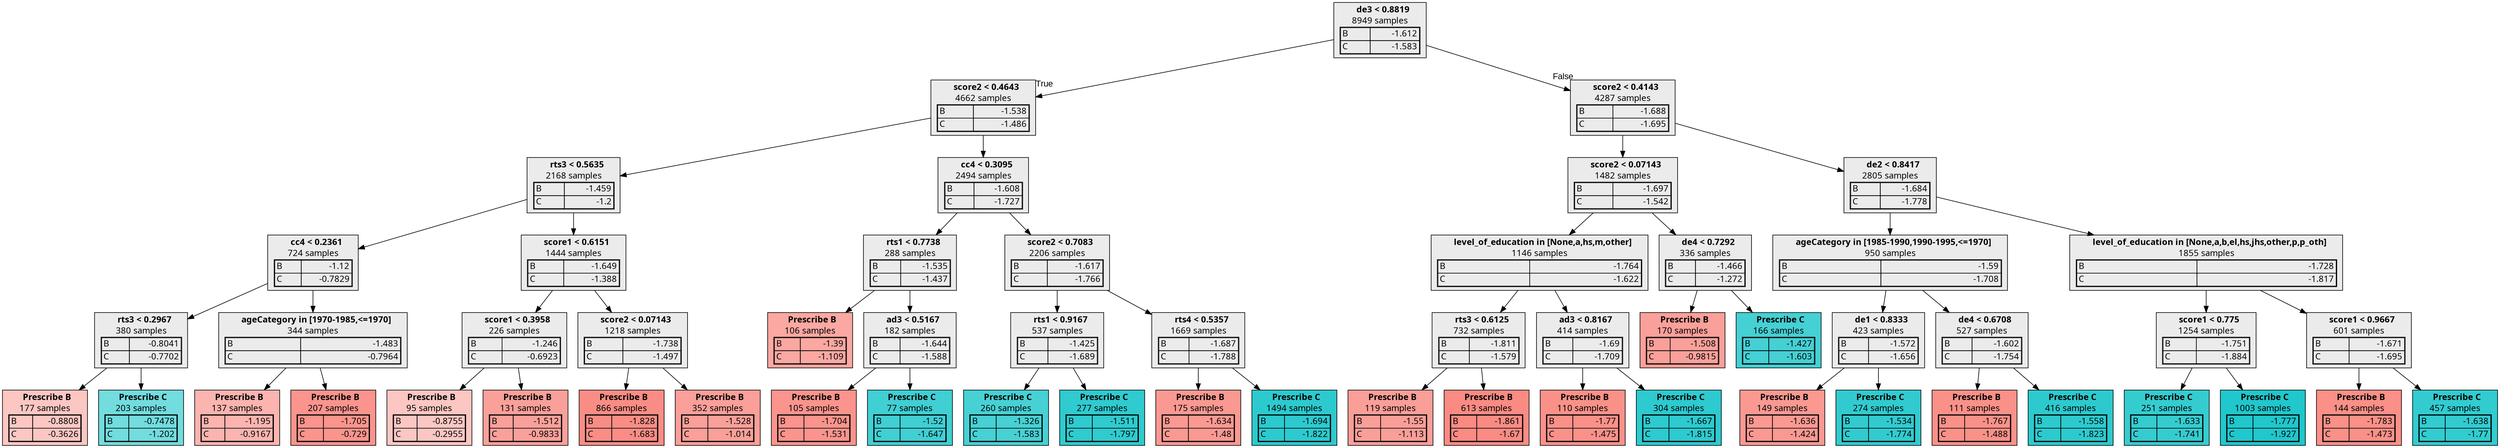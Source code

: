 digraph {
    1 [label=<  <TABLE BORDER="0" CELLPADDING="0">
      <TR>
    <TD>
      <B> de3 &lt; 0.8819</B>
    </TD>
  </TR>

    <TR>
      <TD>8949 samples</TD>
    </TR>
    <TR>
  <TD>
    <TABLE CELLSPACING="0">
      
        <TR class="highlighted">
    <TD ALIGN="LEFT">B</TD>
    <TD ALIGN="RIGHT">-1.612</TD>
  </TR>
  <TR >
    <TD ALIGN="LEFT">C</TD>
    <TD ALIGN="RIGHT">-1.583</TD>
  </TR>

    </TABLE>
  </TD>
</TR>

  </TABLE>
>,fillcolor="#EBEBEB",shape=box,fontname="bold arial",style="filled"];
    1 -> 2 [labeldistance=2.5, labelangle=45, headlabel="True",fontname="arial"];
    1 -> 31 [labeldistance=2.5, labelangle=-45, headlabel="False",fontname="arial"];
    2 [label=<  <TABLE BORDER="0" CELLPADDING="0">
      <TR>
    <TD>
      <B> score2 &lt; 0.4643</B>
    </TD>
  </TR>

    <TR>
      <TD>4662 samples</TD>
    </TR>
    <TR>
  <TD>
    <TABLE CELLSPACING="0">
      
        <TR class="highlighted">
    <TD ALIGN="LEFT">B</TD>
    <TD ALIGN="RIGHT">-1.538</TD>
  </TR>
  <TR >
    <TD ALIGN="LEFT">C</TD>
    <TD ALIGN="RIGHT">-1.486</TD>
  </TR>

    </TABLE>
  </TD>
</TR>

  </TABLE>
>,fillcolor="#EBEBEB",shape=box,fontname="bold arial",style="filled"];
    2 -> 3;
    2 -> 18;
    3 [label=<  <TABLE BORDER="0" CELLPADDING="0">
      <TR>
    <TD>
      <B> rts3 &lt; 0.5635</B>
    </TD>
  </TR>

    <TR>
      <TD>2168 samples</TD>
    </TR>
    <TR>
  <TD>
    <TABLE CELLSPACING="0">
      
        <TR class="highlighted">
    <TD ALIGN="LEFT">B</TD>
    <TD ALIGN="RIGHT">-1.459</TD>
  </TR>
  <TR >
    <TD ALIGN="LEFT">C</TD>
    <TD ALIGN="RIGHT">-1.2</TD>
  </TR>

    </TABLE>
  </TD>
</TR>

  </TABLE>
>,fillcolor="#EBEBEB",shape=box,fontname="bold arial",style="filled"];
    3 -> 4;
    3 -> 11;
    4 [label=<  <TABLE BORDER="0" CELLPADDING="0">
      <TR>
    <TD>
      <B> cc4 &lt; 0.2361</B>
    </TD>
  </TR>

    <TR>
      <TD>724 samples</TD>
    </TR>
    <TR>
  <TD>
    <TABLE CELLSPACING="0">
      
        <TR class="highlighted">
    <TD ALIGN="LEFT">B</TD>
    <TD ALIGN="RIGHT">-1.12</TD>
  </TR>
  <TR >
    <TD ALIGN="LEFT">C</TD>
    <TD ALIGN="RIGHT">-0.7829</TD>
  </TR>

    </TABLE>
  </TD>
</TR>

  </TABLE>
>,fillcolor="#EBEBEB",shape=box,fontname="bold arial",style="filled"];
    4 -> 5;
    4 -> 8;
    5 [label=<  <TABLE BORDER="0" CELLPADDING="0">
      <TR>
    <TD>
      <B> rts3 &lt; 0.2967</B>
    </TD>
  </TR>

    <TR>
      <TD>380 samples</TD>
    </TR>
    <TR>
  <TD>
    <TABLE CELLSPACING="0">
      
        <TR class="highlighted">
    <TD ALIGN="LEFT">B</TD>
    <TD ALIGN="RIGHT">-0.8041</TD>
  </TR>
  <TR >
    <TD ALIGN="LEFT">C</TD>
    <TD ALIGN="RIGHT">-0.7702</TD>
  </TR>

    </TABLE>
  </TD>
</TR>

  </TABLE>
>,fillcolor="#EBEBEB",shape=box,fontname="bold arial",style="filled"];
    5 -> 6;
    5 -> 7;
    6 [label=<  <TABLE BORDER="0" CELLPADDING="0">
      <TR>
    <TD>
      <B>Prescribe B</B>
    </TD>
  </TR>

    <TR>
      <TD>177 samples</TD>
    </TR>
    <TR>
  <TD>
    <TABLE CELLSPACING="0">
      
        <TR class="highlighted">
    <TD ALIGN="LEFT">B</TD>
    <TD ALIGN="RIGHT">-0.8808</TD>
  </TR>
  <TR >
    <TD ALIGN="LEFT">C</TD>
    <TD ALIGN="RIGHT">-0.3626</TD>
  </TR>

    </TABLE>
  </TD>
</TR>

  </TABLE>
>,fillcolor="#F8766D68",shape=box,fontname="bold arial",style="filled",color=black];
    7 [label=<  <TABLE BORDER="0" CELLPADDING="0">
      <TR>
    <TD>
      <B>Prescribe C</B>
    </TD>
  </TR>

    <TR>
      <TD>203 samples</TD>
    </TR>
    <TR>
  <TD>
    <TABLE CELLSPACING="0">
      
        <TR >
    <TD ALIGN="LEFT">B</TD>
    <TD ALIGN="RIGHT">-0.7478</TD>
  </TR>
  <TR class="highlighted">
    <TD ALIGN="LEFT">C</TD>
    <TD ALIGN="RIGHT">-1.202</TD>
  </TR>

    </TABLE>
  </TD>
</TR>

  </TABLE>
>,fillcolor="#00BFC48d",shape=box,fontname="bold arial",style="filled",color=black];
    8 [label=<  <TABLE BORDER="0" CELLPADDING="0">
      <TR>
    <TD>
      <B> ageCategory in [1970-1985,&lt;=1970]</B>
    </TD>
  </TR>

    <TR>
      <TD>344 samples</TD>
    </TR>
    <TR>
  <TD>
    <TABLE CELLSPACING="0">
      
        <TR class="highlighted">
    <TD ALIGN="LEFT">B</TD>
    <TD ALIGN="RIGHT">-1.483</TD>
  </TR>
  <TR >
    <TD ALIGN="LEFT">C</TD>
    <TD ALIGN="RIGHT">-0.7964</TD>
  </TR>

    </TABLE>
  </TD>
</TR>

  </TABLE>
>,fillcolor="#EBEBEB",shape=box,fontname="bold arial",style="filled"];
    8 -> 9;
    8 -> 10;
    9 [label=<  <TABLE BORDER="0" CELLPADDING="0">
      <TR>
    <TD>
      <B>Prescribe B</B>
    </TD>
  </TR>

    <TR>
      <TD>137 samples</TD>
    </TR>
    <TR>
  <TD>
    <TABLE CELLSPACING="0">
      
        <TR class="highlighted">
    <TD ALIGN="LEFT">B</TD>
    <TD ALIGN="RIGHT">-1.195</TD>
  </TR>
  <TR >
    <TD ALIGN="LEFT">C</TD>
    <TD ALIGN="RIGHT">-0.9167</TD>
  </TR>

    </TABLE>
  </TD>
</TR>

  </TABLE>
>,fillcolor="#F8766D8c",shape=box,fontname="bold arial",style="filled",color=black];
    10 [label=<  <TABLE BORDER="0" CELLPADDING="0">
      <TR>
    <TD>
      <B>Prescribe B</B>
    </TD>
  </TR>

    <TR>
      <TD>207 samples</TD>
    </TR>
    <TR>
  <TD>
    <TABLE CELLSPACING="0">
      
        <TR class="highlighted">
    <TD ALIGN="LEFT">B</TD>
    <TD ALIGN="RIGHT">-1.705</TD>
  </TR>
  <TR >
    <TD ALIGN="LEFT">C</TD>
    <TD ALIGN="RIGHT">-0.729</TD>
  </TR>

    </TABLE>
  </TD>
</TR>

  </TABLE>
>,fillcolor="#F8766Dc6",shape=box,fontname="bold arial",style="filled",color=black];
    11 [label=<  <TABLE BORDER="0" CELLPADDING="0">
      <TR>
    <TD>
      <B> score1 &lt; 0.6151</B>
    </TD>
  </TR>

    <TR>
      <TD>1444 samples</TD>
    </TR>
    <TR>
  <TD>
    <TABLE CELLSPACING="0">
      
        <TR class="highlighted">
    <TD ALIGN="LEFT">B</TD>
    <TD ALIGN="RIGHT">-1.649</TD>
  </TR>
  <TR >
    <TD ALIGN="LEFT">C</TD>
    <TD ALIGN="RIGHT">-1.388</TD>
  </TR>

    </TABLE>
  </TD>
</TR>

  </TABLE>
>,fillcolor="#EBEBEB",shape=box,fontname="bold arial",style="filled"];
    11 -> 12;
    11 -> 15;
    12 [label=<  <TABLE BORDER="0" CELLPADDING="0">
      <TR>
    <TD>
      <B> score1 &lt; 0.3958</B>
    </TD>
  </TR>

    <TR>
      <TD>226 samples</TD>
    </TR>
    <TR>
  <TD>
    <TABLE CELLSPACING="0">
      
        <TR class="highlighted">
    <TD ALIGN="LEFT">B</TD>
    <TD ALIGN="RIGHT">-1.246</TD>
  </TR>
  <TR >
    <TD ALIGN="LEFT">C</TD>
    <TD ALIGN="RIGHT">-0.6923</TD>
  </TR>

    </TABLE>
  </TD>
</TR>

  </TABLE>
>,fillcolor="#EBEBEB",shape=box,fontname="bold arial",style="filled"];
    12 -> 13;
    12 -> 14;
    13 [label=<  <TABLE BORDER="0" CELLPADDING="0">
      <TR>
    <TD>
      <B>Prescribe B</B>
    </TD>
  </TR>

    <TR>
      <TD>95 samples</TD>
    </TR>
    <TR>
  <TD>
    <TABLE CELLSPACING="0">
      
        <TR class="highlighted">
    <TD ALIGN="LEFT">B</TD>
    <TD ALIGN="RIGHT">-0.8755</TD>
  </TR>
  <TR >
    <TD ALIGN="LEFT">C</TD>
    <TD ALIGN="RIGHT">-0.2955</TD>
  </TR>

    </TABLE>
  </TD>
</TR>

  </TABLE>
>,fillcolor="#F8766D68",shape=box,fontname="bold arial",style="filled",color=black];
    14 [label=<  <TABLE BORDER="0" CELLPADDING="0">
      <TR>
    <TD>
      <B>Prescribe B</B>
    </TD>
  </TR>

    <TR>
      <TD>131 samples</TD>
    </TR>
    <TR>
  <TD>
    <TABLE CELLSPACING="0">
      
        <TR class="highlighted">
    <TD ALIGN="LEFT">B</TD>
    <TD ALIGN="RIGHT">-1.512</TD>
  </TR>
  <TR >
    <TD ALIGN="LEFT">C</TD>
    <TD ALIGN="RIGHT">-0.9833</TD>
  </TR>

    </TABLE>
  </TD>
</TR>

  </TABLE>
>,fillcolor="#F8766Db0",shape=box,fontname="bold arial",style="filled",color=black];
    15 [label=<  <TABLE BORDER="0" CELLPADDING="0">
      <TR>
    <TD>
      <B> score2 &lt; 0.07143</B>
    </TD>
  </TR>

    <TR>
      <TD>1218 samples</TD>
    </TR>
    <TR>
  <TD>
    <TABLE CELLSPACING="0">
      
        <TR class="highlighted">
    <TD ALIGN="LEFT">B</TD>
    <TD ALIGN="RIGHT">-1.738</TD>
  </TR>
  <TR >
    <TD ALIGN="LEFT">C</TD>
    <TD ALIGN="RIGHT">-1.497</TD>
  </TR>

    </TABLE>
  </TD>
</TR>

  </TABLE>
>,fillcolor="#EBEBEB",shape=box,fontname="bold arial",style="filled"];
    15 -> 16;
    15 -> 17;
    16 [label=<  <TABLE BORDER="0" CELLPADDING="0">
      <TR>
    <TD>
      <B>Prescribe B</B>
    </TD>
  </TR>

    <TR>
      <TD>866 samples</TD>
    </TR>
    <TR>
  <TD>
    <TABLE CELLSPACING="0">
      
        <TR class="highlighted">
    <TD ALIGN="LEFT">B</TD>
    <TD ALIGN="RIGHT">-1.828</TD>
  </TR>
  <TR >
    <TD ALIGN="LEFT">C</TD>
    <TD ALIGN="RIGHT">-1.683</TD>
  </TR>

    </TABLE>
  </TD>
</TR>

  </TABLE>
>,fillcolor="#F8766Dd4",shape=box,fontname="bold arial",style="filled",color=black];
    17 [label=<  <TABLE BORDER="0" CELLPADDING="0">
      <TR>
    <TD>
      <B>Prescribe B</B>
    </TD>
  </TR>

    <TR>
      <TD>352 samples</TD>
    </TR>
    <TR>
  <TD>
    <TABLE CELLSPACING="0">
      
        <TR class="highlighted">
    <TD ALIGN="LEFT">B</TD>
    <TD ALIGN="RIGHT">-1.528</TD>
  </TR>
  <TR >
    <TD ALIGN="LEFT">C</TD>
    <TD ALIGN="RIGHT">-1.014</TD>
  </TR>

    </TABLE>
  </TD>
</TR>

  </TABLE>
>,fillcolor="#F8766Db2",shape=box,fontname="bold arial",style="filled",color=black];
    18 [label=<  <TABLE BORDER="0" CELLPADDING="0">
      <TR>
    <TD>
      <B> cc4 &lt; 0.3095</B>
    </TD>
  </TR>

    <TR>
      <TD>2494 samples</TD>
    </TR>
    <TR>
  <TD>
    <TABLE CELLSPACING="0">
      
        <TR >
    <TD ALIGN="LEFT">B</TD>
    <TD ALIGN="RIGHT">-1.608</TD>
  </TR>
  <TR class="highlighted">
    <TD ALIGN="LEFT">C</TD>
    <TD ALIGN="RIGHT">-1.727</TD>
  </TR>

    </TABLE>
  </TD>
</TR>

  </TABLE>
>,fillcolor="#EBEBEB",shape=box,fontname="bold arial",style="filled"];
    18 -> 19;
    18 -> 24;
    19 [label=<  <TABLE BORDER="0" CELLPADDING="0">
      <TR>
    <TD>
      <B> rts1 &lt; 0.7738</B>
    </TD>
  </TR>

    <TR>
      <TD>288 samples</TD>
    </TR>
    <TR>
  <TD>
    <TABLE CELLSPACING="0">
      
        <TR class="highlighted">
    <TD ALIGN="LEFT">B</TD>
    <TD ALIGN="RIGHT">-1.535</TD>
  </TR>
  <TR >
    <TD ALIGN="LEFT">C</TD>
    <TD ALIGN="RIGHT">-1.437</TD>
  </TR>

    </TABLE>
  </TD>
</TR>

  </TABLE>
>,fillcolor="#EBEBEB",shape=box,fontname="bold arial",style="filled"];
    19 -> 20;
    19 -> 21;
    20 [label=<  <TABLE BORDER="0" CELLPADDING="0">
      <TR>
    <TD>
      <B>Prescribe B</B>
    </TD>
  </TR>

    <TR>
      <TD>106 samples</TD>
    </TR>
    <TR>
  <TD>
    <TABLE CELLSPACING="0">
      
        <TR class="highlighted">
    <TD ALIGN="LEFT">B</TD>
    <TD ALIGN="RIGHT">-1.39</TD>
  </TR>
  <TR >
    <TD ALIGN="LEFT">C</TD>
    <TD ALIGN="RIGHT">-1.109</TD>
  </TR>

    </TABLE>
  </TD>
</TR>

  </TABLE>
>,fillcolor="#F8766Da2",shape=box,fontname="bold arial",style="filled",color=black];
    21 [label=<  <TABLE BORDER="0" CELLPADDING="0">
      <TR>
    <TD>
      <B> ad3 &lt; 0.5167</B>
    </TD>
  </TR>

    <TR>
      <TD>182 samples</TD>
    </TR>
    <TR>
  <TD>
    <TABLE CELLSPACING="0">
      
        <TR class="highlighted">
    <TD ALIGN="LEFT">B</TD>
    <TD ALIGN="RIGHT">-1.644</TD>
  </TR>
  <TR >
    <TD ALIGN="LEFT">C</TD>
    <TD ALIGN="RIGHT">-1.588</TD>
  </TR>

    </TABLE>
  </TD>
</TR>

  </TABLE>
>,fillcolor="#EBEBEB",shape=box,fontname="bold arial",style="filled"];
    21 -> 22;
    21 -> 23;
    22 [label=<  <TABLE BORDER="0" CELLPADDING="0">
      <TR>
    <TD>
      <B>Prescribe B</B>
    </TD>
  </TR>

    <TR>
      <TD>105 samples</TD>
    </TR>
    <TR>
  <TD>
    <TABLE CELLSPACING="0">
      
        <TR class="highlighted">
    <TD ALIGN="LEFT">B</TD>
    <TD ALIGN="RIGHT">-1.704</TD>
  </TR>
  <TR >
    <TD ALIGN="LEFT">C</TD>
    <TD ALIGN="RIGHT">-1.531</TD>
  </TR>

    </TABLE>
  </TD>
</TR>

  </TABLE>
>,fillcolor="#F8766Dc6",shape=box,fontname="bold arial",style="filled",color=black];
    23 [label=<  <TABLE BORDER="0" CELLPADDING="0">
      <TR>
    <TD>
      <B>Prescribe C</B>
    </TD>
  </TR>

    <TR>
      <TD>77 samples</TD>
    </TR>
    <TR>
  <TD>
    <TABLE CELLSPACING="0">
      
        <TR >
    <TD ALIGN="LEFT">B</TD>
    <TD ALIGN="RIGHT">-1.52</TD>
  </TR>
  <TR class="highlighted">
    <TD ALIGN="LEFT">C</TD>
    <TD ALIGN="RIGHT">-1.647</TD>
  </TR>

    </TABLE>
  </TD>
</TR>

  </TABLE>
>,fillcolor="#00BFC4bf",shape=box,fontname="bold arial",style="filled",color=black];
    24 [label=<  <TABLE BORDER="0" CELLPADDING="0">
      <TR>
    <TD>
      <B> score2 &lt; 0.7083</B>
    </TD>
  </TR>

    <TR>
      <TD>2206 samples</TD>
    </TR>
    <TR>
  <TD>
    <TABLE CELLSPACING="0">
      
        <TR >
    <TD ALIGN="LEFT">B</TD>
    <TD ALIGN="RIGHT">-1.617</TD>
  </TR>
  <TR class="highlighted">
    <TD ALIGN="LEFT">C</TD>
    <TD ALIGN="RIGHT">-1.766</TD>
  </TR>

    </TABLE>
  </TD>
</TR>

  </TABLE>
>,fillcolor="#EBEBEB",shape=box,fontname="bold arial",style="filled"];
    24 -> 25;
    24 -> 28;
    25 [label=<  <TABLE BORDER="0" CELLPADDING="0">
      <TR>
    <TD>
      <B> rts1 &lt; 0.9167</B>
    </TD>
  </TR>

    <TR>
      <TD>537 samples</TD>
    </TR>
    <TR>
  <TD>
    <TABLE CELLSPACING="0">
      
        <TR >
    <TD ALIGN="LEFT">B</TD>
    <TD ALIGN="RIGHT">-1.425</TD>
  </TR>
  <TR class="highlighted">
    <TD ALIGN="LEFT">C</TD>
    <TD ALIGN="RIGHT">-1.689</TD>
  </TR>

    </TABLE>
  </TD>
</TR>

  </TABLE>
>,fillcolor="#EBEBEB",shape=box,fontname="bold arial",style="filled"];
    25 -> 26;
    25 -> 27;
    26 [label=<  <TABLE BORDER="0" CELLPADDING="0">
      <TR>
    <TD>
      <B>Prescribe C</B>
    </TD>
  </TR>

    <TR>
      <TD>260 samples</TD>
    </TR>
    <TR>
  <TD>
    <TABLE CELLSPACING="0">
      
        <TR >
    <TD ALIGN="LEFT">B</TD>
    <TD ALIGN="RIGHT">-1.326</TD>
  </TR>
  <TR class="highlighted">
    <TD ALIGN="LEFT">C</TD>
    <TD ALIGN="RIGHT">-1.583</TD>
  </TR>

    </TABLE>
  </TD>
</TR>

  </TABLE>
>,fillcolor="#00BFC4b8",shape=box,fontname="bold arial",style="filled",color=black];
    27 [label=<  <TABLE BORDER="0" CELLPADDING="0">
      <TR>
    <TD>
      <B>Prescribe C</B>
    </TD>
  </TR>

    <TR>
      <TD>277 samples</TD>
    </TR>
    <TR>
  <TD>
    <TABLE CELLSPACING="0">
      
        <TR >
    <TD ALIGN="LEFT">B</TD>
    <TD ALIGN="RIGHT">-1.511</TD>
  </TR>
  <TR class="highlighted">
    <TD ALIGN="LEFT">C</TD>
    <TD ALIGN="RIGHT">-1.797</TD>
  </TR>

    </TABLE>
  </TD>
</TR>

  </TABLE>
>,fillcolor="#00BFC4d0",shape=box,fontname="bold arial",style="filled",color=black];
    28 [label=<  <TABLE BORDER="0" CELLPADDING="0">
      <TR>
    <TD>
      <B> rts4 &lt; 0.5357</B>
    </TD>
  </TR>

    <TR>
      <TD>1669 samples</TD>
    </TR>
    <TR>
  <TD>
    <TABLE CELLSPACING="0">
      
        <TR >
    <TD ALIGN="LEFT">B</TD>
    <TD ALIGN="RIGHT">-1.687</TD>
  </TR>
  <TR class="highlighted">
    <TD ALIGN="LEFT">C</TD>
    <TD ALIGN="RIGHT">-1.788</TD>
  </TR>

    </TABLE>
  </TD>
</TR>

  </TABLE>
>,fillcolor="#EBEBEB",shape=box,fontname="bold arial",style="filled"];
    28 -> 29;
    28 -> 30;
    29 [label=<  <TABLE BORDER="0" CELLPADDING="0">
      <TR>
    <TD>
      <B>Prescribe B</B>
    </TD>
  </TR>

    <TR>
      <TD>175 samples</TD>
    </TR>
    <TR>
  <TD>
    <TABLE CELLSPACING="0">
      
        <TR class="highlighted">
    <TD ALIGN="LEFT">B</TD>
    <TD ALIGN="RIGHT">-1.634</TD>
  </TR>
  <TR >
    <TD ALIGN="LEFT">C</TD>
    <TD ALIGN="RIGHT">-1.48</TD>
  </TR>

    </TABLE>
  </TD>
</TR>

  </TABLE>
>,fillcolor="#F8766Dbe",shape=box,fontname="bold arial",style="filled",color=black];
    30 [label=<  <TABLE BORDER="0" CELLPADDING="0">
      <TR>
    <TD>
      <B>Prescribe C</B>
    </TD>
  </TR>

    <TR>
      <TD>1494 samples</TD>
    </TR>
    <TR>
  <TD>
    <TABLE CELLSPACING="0">
      
        <TR >
    <TD ALIGN="LEFT">B</TD>
    <TD ALIGN="RIGHT">-1.694</TD>
  </TR>
  <TR class="highlighted">
    <TD ALIGN="LEFT">C</TD>
    <TD ALIGN="RIGHT">-1.822</TD>
  </TR>

    </TABLE>
  </TD>
</TR>

  </TABLE>
>,fillcolor="#00BFC4d3",shape=box,fontname="bold arial",style="filled",color=black];
    31 [label=<  <TABLE BORDER="0" CELLPADDING="0">
      <TR>
    <TD>
      <B> score2 &lt; 0.4143</B>
    </TD>
  </TR>

    <TR>
      <TD>4287 samples</TD>
    </TR>
    <TR>
  <TD>
    <TABLE CELLSPACING="0">
      
        <TR >
    <TD ALIGN="LEFT">B</TD>
    <TD ALIGN="RIGHT">-1.688</TD>
  </TR>
  <TR class="highlighted">
    <TD ALIGN="LEFT">C</TD>
    <TD ALIGN="RIGHT">-1.695</TD>
  </TR>

    </TABLE>
  </TD>
</TR>

  </TABLE>
>,fillcolor="#EBEBEB",shape=box,fontname="bold arial",style="filled"];
    31 -> 32;
    31 -> 43;
    32 [label=<  <TABLE BORDER="0" CELLPADDING="0">
      <TR>
    <TD>
      <B> score2 &lt; 0.07143</B>
    </TD>
  </TR>

    <TR>
      <TD>1482 samples</TD>
    </TR>
    <TR>
  <TD>
    <TABLE CELLSPACING="0">
      
        <TR class="highlighted">
    <TD ALIGN="LEFT">B</TD>
    <TD ALIGN="RIGHT">-1.697</TD>
  </TR>
  <TR >
    <TD ALIGN="LEFT">C</TD>
    <TD ALIGN="RIGHT">-1.542</TD>
  </TR>

    </TABLE>
  </TD>
</TR>

  </TABLE>
>,fillcolor="#EBEBEB",shape=box,fontname="bold arial",style="filled"];
    32 -> 33;
    32 -> 40;
    33 [label=<  <TABLE BORDER="0" CELLPADDING="0">
      <TR>
    <TD>
      <B> level_of_education in [None,a,hs,m,other]</B>
    </TD>
  </TR>

    <TR>
      <TD>1146 samples</TD>
    </TR>
    <TR>
  <TD>
    <TABLE CELLSPACING="0">
      
        <TR class="highlighted">
    <TD ALIGN="LEFT">B</TD>
    <TD ALIGN="RIGHT">-1.764</TD>
  </TR>
  <TR >
    <TD ALIGN="LEFT">C</TD>
    <TD ALIGN="RIGHT">-1.622</TD>
  </TR>

    </TABLE>
  </TD>
</TR>

  </TABLE>
>,fillcolor="#EBEBEB",shape=box,fontname="bold arial",style="filled"];
    33 -> 34;
    33 -> 37;
    34 [label=<  <TABLE BORDER="0" CELLPADDING="0">
      <TR>
    <TD>
      <B> rts3 &lt; 0.6125</B>
    </TD>
  </TR>

    <TR>
      <TD>732 samples</TD>
    </TR>
    <TR>
  <TD>
    <TABLE CELLSPACING="0">
      
        <TR class="highlighted">
    <TD ALIGN="LEFT">B</TD>
    <TD ALIGN="RIGHT">-1.811</TD>
  </TR>
  <TR >
    <TD ALIGN="LEFT">C</TD>
    <TD ALIGN="RIGHT">-1.579</TD>
  </TR>

    </TABLE>
  </TD>
</TR>

  </TABLE>
>,fillcolor="#EBEBEB",shape=box,fontname="bold arial",style="filled"];
    34 -> 35;
    34 -> 36;
    35 [label=<  <TABLE BORDER="0" CELLPADDING="0">
      <TR>
    <TD>
      <B>Prescribe B</B>
    </TD>
  </TR>

    <TR>
      <TD>119 samples</TD>
    </TR>
    <TR>
  <TD>
    <TABLE CELLSPACING="0">
      
        <TR class="highlighted">
    <TD ALIGN="LEFT">B</TD>
    <TD ALIGN="RIGHT">-1.55</TD>
  </TR>
  <TR >
    <TD ALIGN="LEFT">C</TD>
    <TD ALIGN="RIGHT">-1.113</TD>
  </TR>

    </TABLE>
  </TD>
</TR>

  </TABLE>
>,fillcolor="#F8766Db4",shape=box,fontname="bold arial",style="filled",color=black];
    36 [label=<  <TABLE BORDER="0" CELLPADDING="0">
      <TR>
    <TD>
      <B>Prescribe B</B>
    </TD>
  </TR>

    <TR>
      <TD>613 samples</TD>
    </TR>
    <TR>
  <TD>
    <TABLE CELLSPACING="0">
      
        <TR class="highlighted">
    <TD ALIGN="LEFT">B</TD>
    <TD ALIGN="RIGHT">-1.861</TD>
  </TR>
  <TR >
    <TD ALIGN="LEFT">C</TD>
    <TD ALIGN="RIGHT">-1.67</TD>
  </TR>

    </TABLE>
  </TD>
</TR>

  </TABLE>
>,fillcolor="#F8766Dd8",shape=box,fontname="bold arial",style="filled",color=black];
    37 [label=<  <TABLE BORDER="0" CELLPADDING="0">
      <TR>
    <TD>
      <B> ad3 &lt; 0.8167</B>
    </TD>
  </TR>

    <TR>
      <TD>414 samples</TD>
    </TR>
    <TR>
  <TD>
    <TABLE CELLSPACING="0">
      
        <TR >
    <TD ALIGN="LEFT">B</TD>
    <TD ALIGN="RIGHT">-1.69</TD>
  </TR>
  <TR class="highlighted">
    <TD ALIGN="LEFT">C</TD>
    <TD ALIGN="RIGHT">-1.709</TD>
  </TR>

    </TABLE>
  </TD>
</TR>

  </TABLE>
>,fillcolor="#EBEBEB",shape=box,fontname="bold arial",style="filled"];
    37 -> 38;
    37 -> 39;
    38 [label=<  <TABLE BORDER="0" CELLPADDING="0">
      <TR>
    <TD>
      <B>Prescribe B</B>
    </TD>
  </TR>

    <TR>
      <TD>110 samples</TD>
    </TR>
    <TR>
  <TD>
    <TABLE CELLSPACING="0">
      
        <TR class="highlighted">
    <TD ALIGN="LEFT">B</TD>
    <TD ALIGN="RIGHT">-1.77</TD>
  </TR>
  <TR >
    <TD ALIGN="LEFT">C</TD>
    <TD ALIGN="RIGHT">-1.475</TD>
  </TR>

    </TABLE>
  </TD>
</TR>

  </TABLE>
>,fillcolor="#F8766Dcd",shape=box,fontname="bold arial",style="filled",color=black];
    39 [label=<  <TABLE BORDER="0" CELLPADDING="0">
      <TR>
    <TD>
      <B>Prescribe C</B>
    </TD>
  </TR>

    <TR>
      <TD>304 samples</TD>
    </TR>
    <TR>
  <TD>
    <TABLE CELLSPACING="0">
      
        <TR >
    <TD ALIGN="LEFT">B</TD>
    <TD ALIGN="RIGHT">-1.667</TD>
  </TR>
  <TR class="highlighted">
    <TD ALIGN="LEFT">C</TD>
    <TD ALIGN="RIGHT">-1.815</TD>
  </TR>

    </TABLE>
  </TD>
</TR>

  </TABLE>
>,fillcolor="#00BFC4d2",shape=box,fontname="bold arial",style="filled",color=black];
    40 [label=<  <TABLE BORDER="0" CELLPADDING="0">
      <TR>
    <TD>
      <B> de4 &lt; 0.7292</B>
    </TD>
  </TR>

    <TR>
      <TD>336 samples</TD>
    </TR>
    <TR>
  <TD>
    <TABLE CELLSPACING="0">
      
        <TR class="highlighted">
    <TD ALIGN="LEFT">B</TD>
    <TD ALIGN="RIGHT">-1.466</TD>
  </TR>
  <TR >
    <TD ALIGN="LEFT">C</TD>
    <TD ALIGN="RIGHT">-1.272</TD>
  </TR>

    </TABLE>
  </TD>
</TR>

  </TABLE>
>,fillcolor="#EBEBEB",shape=box,fontname="bold arial",style="filled"];
    40 -> 41;
    40 -> 42;
    41 [label=<  <TABLE BORDER="0" CELLPADDING="0">
      <TR>
    <TD>
      <B>Prescribe B</B>
    </TD>
  </TR>

    <TR>
      <TD>170 samples</TD>
    </TR>
    <TR>
  <TD>
    <TABLE CELLSPACING="0">
      
        <TR class="highlighted">
    <TD ALIGN="LEFT">B</TD>
    <TD ALIGN="RIGHT">-1.508</TD>
  </TR>
  <TR >
    <TD ALIGN="LEFT">C</TD>
    <TD ALIGN="RIGHT">-0.9815</TD>
  </TR>

    </TABLE>
  </TD>
</TR>

  </TABLE>
>,fillcolor="#F8766Db0",shape=box,fontname="bold arial",style="filled",color=black];
    42 [label=<  <TABLE BORDER="0" CELLPADDING="0">
      <TR>
    <TD>
      <B>Prescribe C</B>
    </TD>
  </TR>

    <TR>
      <TD>166 samples</TD>
    </TR>
    <TR>
  <TD>
    <TABLE CELLSPACING="0">
      
        <TR >
    <TD ALIGN="LEFT">B</TD>
    <TD ALIGN="RIGHT">-1.427</TD>
  </TR>
  <TR class="highlighted">
    <TD ALIGN="LEFT">C</TD>
    <TD ALIGN="RIGHT">-1.603</TD>
  </TR>

    </TABLE>
  </TD>
</TR>

  </TABLE>
>,fillcolor="#00BFC4ba",shape=box,fontname="bold arial",style="filled",color=black];
    43 [label=<  <TABLE BORDER="0" CELLPADDING="0">
      <TR>
    <TD>
      <B> de2 &lt; 0.8417</B>
    </TD>
  </TR>

    <TR>
      <TD>2805 samples</TD>
    </TR>
    <TR>
  <TD>
    <TABLE CELLSPACING="0">
      
        <TR >
    <TD ALIGN="LEFT">B</TD>
    <TD ALIGN="RIGHT">-1.684</TD>
  </TR>
  <TR class="highlighted">
    <TD ALIGN="LEFT">C</TD>
    <TD ALIGN="RIGHT">-1.778</TD>
  </TR>

    </TABLE>
  </TD>
</TR>

  </TABLE>
>,fillcolor="#EBEBEB",shape=box,fontname="bold arial",style="filled"];
    43 -> 44;
    43 -> 51;
    44 [label=<  <TABLE BORDER="0" CELLPADDING="0">
      <TR>
    <TD>
      <B> ageCategory in [1985-1990,1990-1995,&lt;=1970]</B>
    </TD>
  </TR>

    <TR>
      <TD>950 samples</TD>
    </TR>
    <TR>
  <TD>
    <TABLE CELLSPACING="0">
      
        <TR >
    <TD ALIGN="LEFT">B</TD>
    <TD ALIGN="RIGHT">-1.59</TD>
  </TR>
  <TR class="highlighted">
    <TD ALIGN="LEFT">C</TD>
    <TD ALIGN="RIGHT">-1.708</TD>
  </TR>

    </TABLE>
  </TD>
</TR>

  </TABLE>
>,fillcolor="#EBEBEB",shape=box,fontname="bold arial",style="filled"];
    44 -> 45;
    44 -> 48;
    45 [label=<  <TABLE BORDER="0" CELLPADDING="0">
      <TR>
    <TD>
      <B> de1 &lt; 0.8333</B>
    </TD>
  </TR>

    <TR>
      <TD>423 samples</TD>
    </TR>
    <TR>
  <TD>
    <TABLE CELLSPACING="0">
      
        <TR >
    <TD ALIGN="LEFT">B</TD>
    <TD ALIGN="RIGHT">-1.572</TD>
  </TR>
  <TR class="highlighted">
    <TD ALIGN="LEFT">C</TD>
    <TD ALIGN="RIGHT">-1.656</TD>
  </TR>

    </TABLE>
  </TD>
</TR>

  </TABLE>
>,fillcolor="#EBEBEB",shape=box,fontname="bold arial",style="filled"];
    45 -> 46;
    45 -> 47;
    46 [label=<  <TABLE BORDER="0" CELLPADDING="0">
      <TR>
    <TD>
      <B>Prescribe B</B>
    </TD>
  </TR>

    <TR>
      <TD>149 samples</TD>
    </TR>
    <TR>
  <TD>
    <TABLE CELLSPACING="0">
      
        <TR class="highlighted">
    <TD ALIGN="LEFT">B</TD>
    <TD ALIGN="RIGHT">-1.636</TD>
  </TR>
  <TR >
    <TD ALIGN="LEFT">C</TD>
    <TD ALIGN="RIGHT">-1.424</TD>
  </TR>

    </TABLE>
  </TD>
</TR>

  </TABLE>
>,fillcolor="#F8766Dbe",shape=box,fontname="bold arial",style="filled",color=black];
    47 [label=<  <TABLE BORDER="0" CELLPADDING="0">
      <TR>
    <TD>
      <B>Prescribe C</B>
    </TD>
  </TR>

    <TR>
      <TD>274 samples</TD>
    </TR>
    <TR>
  <TD>
    <TABLE CELLSPACING="0">
      
        <TR >
    <TD ALIGN="LEFT">B</TD>
    <TD ALIGN="RIGHT">-1.534</TD>
  </TR>
  <TR class="highlighted">
    <TD ALIGN="LEFT">C</TD>
    <TD ALIGN="RIGHT">-1.774</TD>
  </TR>

    </TABLE>
  </TD>
</TR>

  </TABLE>
>,fillcolor="#00BFC4ce",shape=box,fontname="bold arial",style="filled",color=black];
    48 [label=<  <TABLE BORDER="0" CELLPADDING="0">
      <TR>
    <TD>
      <B> de4 &lt; 0.6708</B>
    </TD>
  </TR>

    <TR>
      <TD>527 samples</TD>
    </TR>
    <TR>
  <TD>
    <TABLE CELLSPACING="0">
      
        <TR >
    <TD ALIGN="LEFT">B</TD>
    <TD ALIGN="RIGHT">-1.602</TD>
  </TR>
  <TR class="highlighted">
    <TD ALIGN="LEFT">C</TD>
    <TD ALIGN="RIGHT">-1.754</TD>
  </TR>

    </TABLE>
  </TD>
</TR>

  </TABLE>
>,fillcolor="#EBEBEB",shape=box,fontname="bold arial",style="filled"];
    48 -> 49;
    48 -> 50;
    49 [label=<  <TABLE BORDER="0" CELLPADDING="0">
      <TR>
    <TD>
      <B>Prescribe B</B>
    </TD>
  </TR>

    <TR>
      <TD>111 samples</TD>
    </TR>
    <TR>
  <TD>
    <TABLE CELLSPACING="0">
      
        <TR class="highlighted">
    <TD ALIGN="LEFT">B</TD>
    <TD ALIGN="RIGHT">-1.767</TD>
  </TR>
  <TR >
    <TD ALIGN="LEFT">C</TD>
    <TD ALIGN="RIGHT">-1.488</TD>
  </TR>

    </TABLE>
  </TD>
</TR>

  </TABLE>
>,fillcolor="#F8766Dcd",shape=box,fontname="bold arial",style="filled",color=black];
    50 [label=<  <TABLE BORDER="0" CELLPADDING="0">
      <TR>
    <TD>
      <B>Prescribe C</B>
    </TD>
  </TR>

    <TR>
      <TD>416 samples</TD>
    </TR>
    <TR>
  <TD>
    <TABLE CELLSPACING="0">
      
        <TR >
    <TD ALIGN="LEFT">B</TD>
    <TD ALIGN="RIGHT">-1.558</TD>
  </TR>
  <TR class="highlighted">
    <TD ALIGN="LEFT">C</TD>
    <TD ALIGN="RIGHT">-1.823</TD>
  </TR>

    </TABLE>
  </TD>
</TR>

  </TABLE>
>,fillcolor="#00BFC4d3",shape=box,fontname="bold arial",style="filled",color=black];
    51 [label=<  <TABLE BORDER="0" CELLPADDING="0">
      <TR>
    <TD>
      <B> level_of_education in [None,a,b,el,hs,jhs,other,p,p_oth]</B>
    </TD>
  </TR>

    <TR>
      <TD>1855 samples</TD>
    </TR>
    <TR>
  <TD>
    <TABLE CELLSPACING="0">
      
        <TR >
    <TD ALIGN="LEFT">B</TD>
    <TD ALIGN="RIGHT">-1.728</TD>
  </TR>
  <TR class="highlighted">
    <TD ALIGN="LEFT">C</TD>
    <TD ALIGN="RIGHT">-1.817</TD>
  </TR>

    </TABLE>
  </TD>
</TR>

  </TABLE>
>,fillcolor="#EBEBEB",shape=box,fontname="bold arial",style="filled"];
    51 -> 52;
    51 -> 55;
    52 [label=<  <TABLE BORDER="0" CELLPADDING="0">
      <TR>
    <TD>
      <B> score1 &lt; 0.775</B>
    </TD>
  </TR>

    <TR>
      <TD>1254 samples</TD>
    </TR>
    <TR>
  <TD>
    <TABLE CELLSPACING="0">
      
        <TR >
    <TD ALIGN="LEFT">B</TD>
    <TD ALIGN="RIGHT">-1.751</TD>
  </TR>
  <TR class="highlighted">
    <TD ALIGN="LEFT">C</TD>
    <TD ALIGN="RIGHT">-1.884</TD>
  </TR>

    </TABLE>
  </TD>
</TR>

  </TABLE>
>,fillcolor="#EBEBEB",shape=box,fontname="bold arial",style="filled"];
    52 -> 53;
    52 -> 54;
    53 [label=<  <TABLE BORDER="0" CELLPADDING="0">
      <TR>
    <TD>
      <B>Prescribe C</B>
    </TD>
  </TR>

    <TR>
      <TD>251 samples</TD>
    </TR>
    <TR>
  <TD>
    <TABLE CELLSPACING="0">
      
        <TR >
    <TD ALIGN="LEFT">B</TD>
    <TD ALIGN="RIGHT">-1.633</TD>
  </TR>
  <TR class="highlighted">
    <TD ALIGN="LEFT">C</TD>
    <TD ALIGN="RIGHT">-1.741</TD>
  </TR>

    </TABLE>
  </TD>
</TR>

  </TABLE>
>,fillcolor="#00BFC4ca",shape=box,fontname="bold arial",style="filled",color=black];
    54 [label=<  <TABLE BORDER="0" CELLPADDING="0">
      <TR>
    <TD>
      <B>Prescribe C</B>
    </TD>
  </TR>

    <TR>
      <TD>1003 samples</TD>
    </TR>
    <TR>
  <TD>
    <TABLE CELLSPACING="0">
      
        <TR >
    <TD ALIGN="LEFT">B</TD>
    <TD ALIGN="RIGHT">-1.777</TD>
  </TR>
  <TR class="highlighted">
    <TD ALIGN="LEFT">C</TD>
    <TD ALIGN="RIGHT">-1.927</TD>
  </TR>

    </TABLE>
  </TD>
</TR>

  </TABLE>
>,fillcolor="#00BFC4df",shape=box,fontname="bold arial",style="filled",color=black];
    55 [label=<  <TABLE BORDER="0" CELLPADDING="0">
      <TR>
    <TD>
      <B> score1 &lt; 0.9667</B>
    </TD>
  </TR>

    <TR>
      <TD>601 samples</TD>
    </TR>
    <TR>
  <TD>
    <TABLE CELLSPACING="0">
      
        <TR >
    <TD ALIGN="LEFT">B</TD>
    <TD ALIGN="RIGHT">-1.671</TD>
  </TR>
  <TR class="highlighted">
    <TD ALIGN="LEFT">C</TD>
    <TD ALIGN="RIGHT">-1.695</TD>
  </TR>

    </TABLE>
  </TD>
</TR>

  </TABLE>
>,fillcolor="#EBEBEB",shape=box,fontname="bold arial",style="filled"];
    55 -> 56;
    55 -> 57;
    56 [label=<  <TABLE BORDER="0" CELLPADDING="0">
      <TR>
    <TD>
      <B>Prescribe B</B>
    </TD>
  </TR>

    <TR>
      <TD>144 samples</TD>
    </TR>
    <TR>
  <TD>
    <TABLE CELLSPACING="0">
      
        <TR class="highlighted">
    <TD ALIGN="LEFT">B</TD>
    <TD ALIGN="RIGHT">-1.783</TD>
  </TR>
  <TR >
    <TD ALIGN="LEFT">C</TD>
    <TD ALIGN="RIGHT">-1.473</TD>
  </TR>

    </TABLE>
  </TD>
</TR>

  </TABLE>
>,fillcolor="#F8766Dcf",shape=box,fontname="bold arial",style="filled",color=black];
    57 [label=<  <TABLE BORDER="0" CELLPADDING="0">
      <TR>
    <TD>
      <B>Prescribe C</B>
    </TD>
  </TR>

    <TR>
      <TD>457 samples</TD>
    </TR>
    <TR>
  <TD>
    <TABLE CELLSPACING="0">
      
        <TR >
    <TD ALIGN="LEFT">B</TD>
    <TD ALIGN="RIGHT">-1.638</TD>
  </TR>
  <TR class="highlighted">
    <TD ALIGN="LEFT">C</TD>
    <TD ALIGN="RIGHT">-1.77</TD>
  </TR>

    </TABLE>
  </TD>
</TR>

  </TABLE>
>,fillcolor="#00BFC4cd",shape=box,fontname="bold arial",style="filled",color=black];
}
